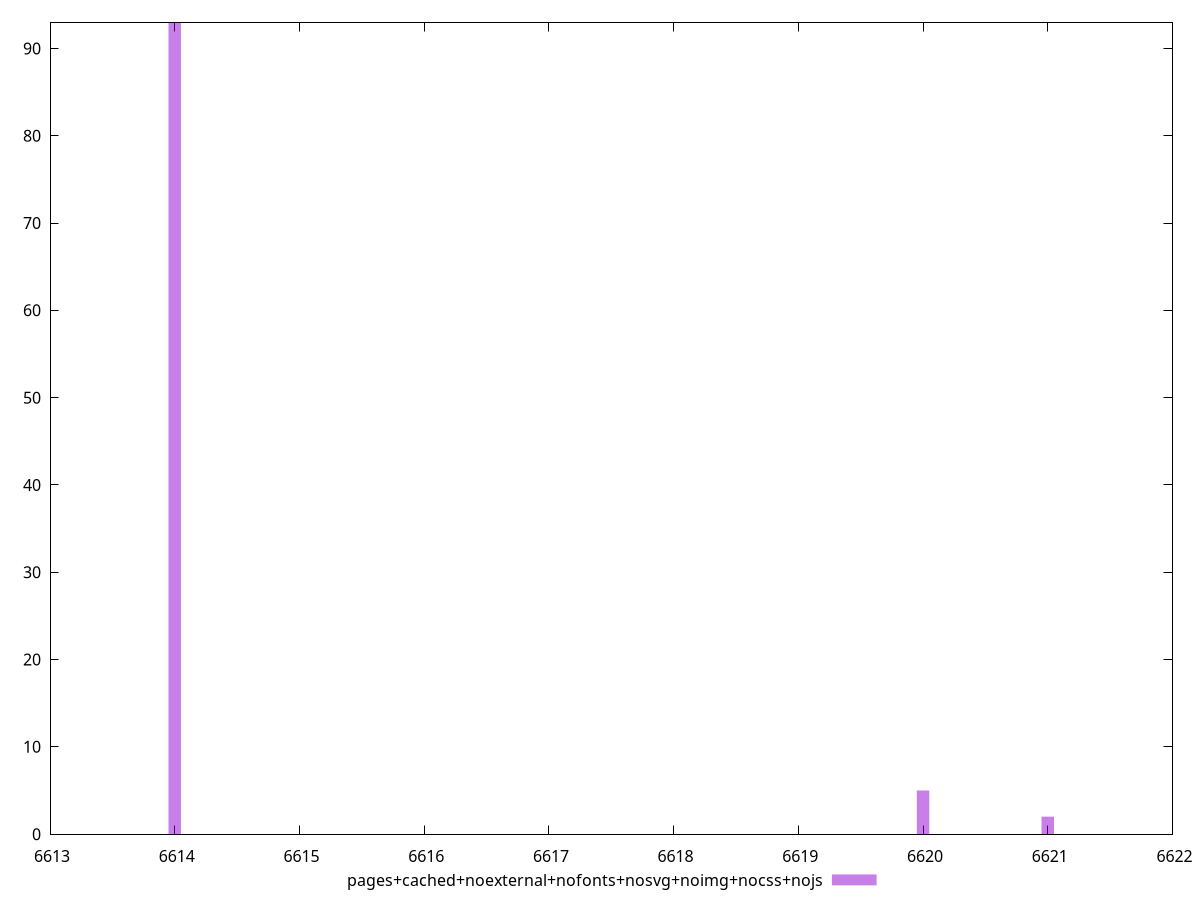 $_pagesCachedNoexternalNofontsNosvgNoimgNocssNojs <<EOF
6614 93
6620 5
6621 2
EOF
set key outside below
set terminal pngcairo
set output "report_00006_2020-11-02T20-21-41.718Z/total-byte-weight/pages+cached+noexternal+nofonts+nosvg+noimg+nocss+nojs//raw_hist.png"
set yrange [0:93]
set boxwidth 0.1
set style fill transparent solid 0.5 noborder
plot $_pagesCachedNoexternalNofontsNosvgNoimgNocssNojs title "pages+cached+noexternal+nofonts+nosvg+noimg+nocss+nojs" with boxes ,
